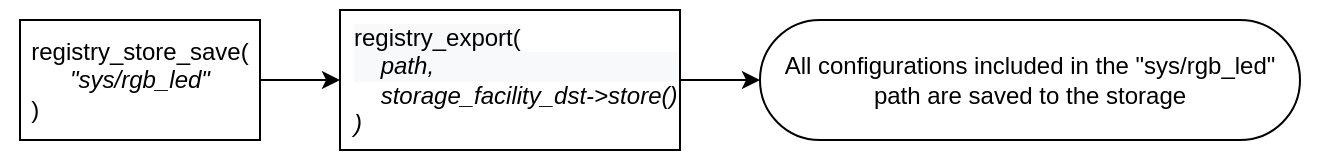 <mxfile>
    <diagram id="fjN8D4Odn0497USpxgly" name="Page-1">
        <mxGraphModel dx="2543" dy="782" grid="1" gridSize="10" guides="1" tooltips="1" connect="1" arrows="1" fold="1" page="1" pageScale="1" pageWidth="1169" pageHeight="827" background="#FFFFFF" math="0" shadow="0">
            <root>
                <mxCell id="0"/>
                <mxCell id="1" parent="0"/>
                <mxCell id="274" value="" style="rounded=0;whiteSpace=wrap;html=1;strokeColor=none;" parent="1" vertex="1">
                    <mxGeometry x="-1160" y="10" width="660" height="80" as="geometry"/>
                </mxCell>
                <mxCell id="184" value="registry_store_save(&lt;br&gt;&lt;i&gt;&quot;sys/rgb_led&quot;&lt;br&gt;&lt;/i&gt;&lt;div style=&quot;text-align: left&quot;&gt;&lt;span&gt;)&lt;/span&gt;&lt;/div&gt;" style="rounded=0;whiteSpace=wrap;html=1;" parent="1" vertex="1">
                    <mxGeometry x="-1150" y="20" width="120" height="60" as="geometry"/>
                </mxCell>
                <mxCell id="253" style="edgeStyle=elbowEdgeStyle;rounded=0;html=1;" parent="1" source="184" target="255" edge="1">
                    <mxGeometry relative="1" as="geometry">
                        <mxPoint x="-228" y="260" as="sourcePoint"/>
                    </mxGeometry>
                </mxCell>
                <mxCell id="254" style="edgeStyle=elbowEdgeStyle;rounded=0;html=1;" parent="1" source="255" target="292" edge="1">
                    <mxGeometry relative="1" as="geometry">
                        <mxPoint x="-820" y="50" as="targetPoint"/>
                    </mxGeometry>
                </mxCell>
                <mxCell id="255" value="" style="rounded=0;whiteSpace=wrap;html=1;" parent="1" vertex="1">
                    <mxGeometry x="-990" y="15" width="170" height="70" as="geometry"/>
                </mxCell>
                <mxCell id="292" value="All configurations included in the &quot;sys/rgb_led&quot; path&amp;nbsp;are saved to the storage" style="rounded=1;whiteSpace=wrap;html=1;arcSize=50;" parent="1" vertex="1">
                    <mxGeometry x="-780" y="20" width="270" height="60" as="geometry"/>
                </mxCell>
                <mxCell id="294" value="&lt;span style=&quot;color: rgb(0 , 0 , 0) ; font-family: &amp;#34;helvetica&amp;#34; ; font-size: 12px ; font-style: normal ; font-weight: 400 ; letter-spacing: normal ; text-align: center ; text-indent: 0px ; text-transform: none ; word-spacing: 0px ; background-color: rgb(248 , 249 , 250) ; display: inline ; float: none&quot;&gt;registry_export(&lt;/span&gt;&lt;br style=&quot;color: rgb(0 , 0 , 0) ; font-family: &amp;#34;helvetica&amp;#34; ; font-size: 12px ; font-style: normal ; font-weight: 400 ; letter-spacing: normal ; text-align: center ; text-indent: 0px ; text-transform: none ; word-spacing: 0px ; background-color: rgb(248 , 249 , 250)&quot;&gt;&lt;div style=&quot;color: rgb(0 , 0 , 0) ; font-family: &amp;#34;helvetica&amp;#34; ; font-size: 12px ; font-style: normal ; font-weight: 400 ; letter-spacing: normal ; text-indent: 0px ; text-transform: none ; word-spacing: 0px ; background-color: rgb(248 , 249 , 250) ; text-align: left&quot;&gt;&lt;i&gt;&amp;nbsp; &amp;nbsp; path,&lt;/i&gt;&lt;/div&gt;&lt;i style=&quot;color: rgb(0 , 0 , 0) ; font-family: &amp;#34;helvetica&amp;#34; ; font-size: 12px ; font-weight: 400 ; letter-spacing: normal ; text-align: center ; text-indent: 0px ; text-transform: none ; word-spacing: 0px ; background-color: rgb(248 , 249 , 250)&quot;&gt;&lt;div style=&quot;text-align: left&quot;&gt;&lt;i&gt;&amp;nbsp; &amp;nbsp; storage_facility_dst-&amp;gt;store()&lt;/i&gt;&lt;/div&gt;&lt;div style=&quot;text-align: left&quot;&gt;&lt;span&gt;)&lt;/span&gt;&lt;/div&gt;&lt;/i&gt;" style="text;whiteSpace=wrap;html=1;" vertex="1" parent="1">
                    <mxGeometry x="-985" y="15" width="165" height="70" as="geometry"/>
                </mxCell>
            </root>
        </mxGraphModel>
    </diagram>
</mxfile>